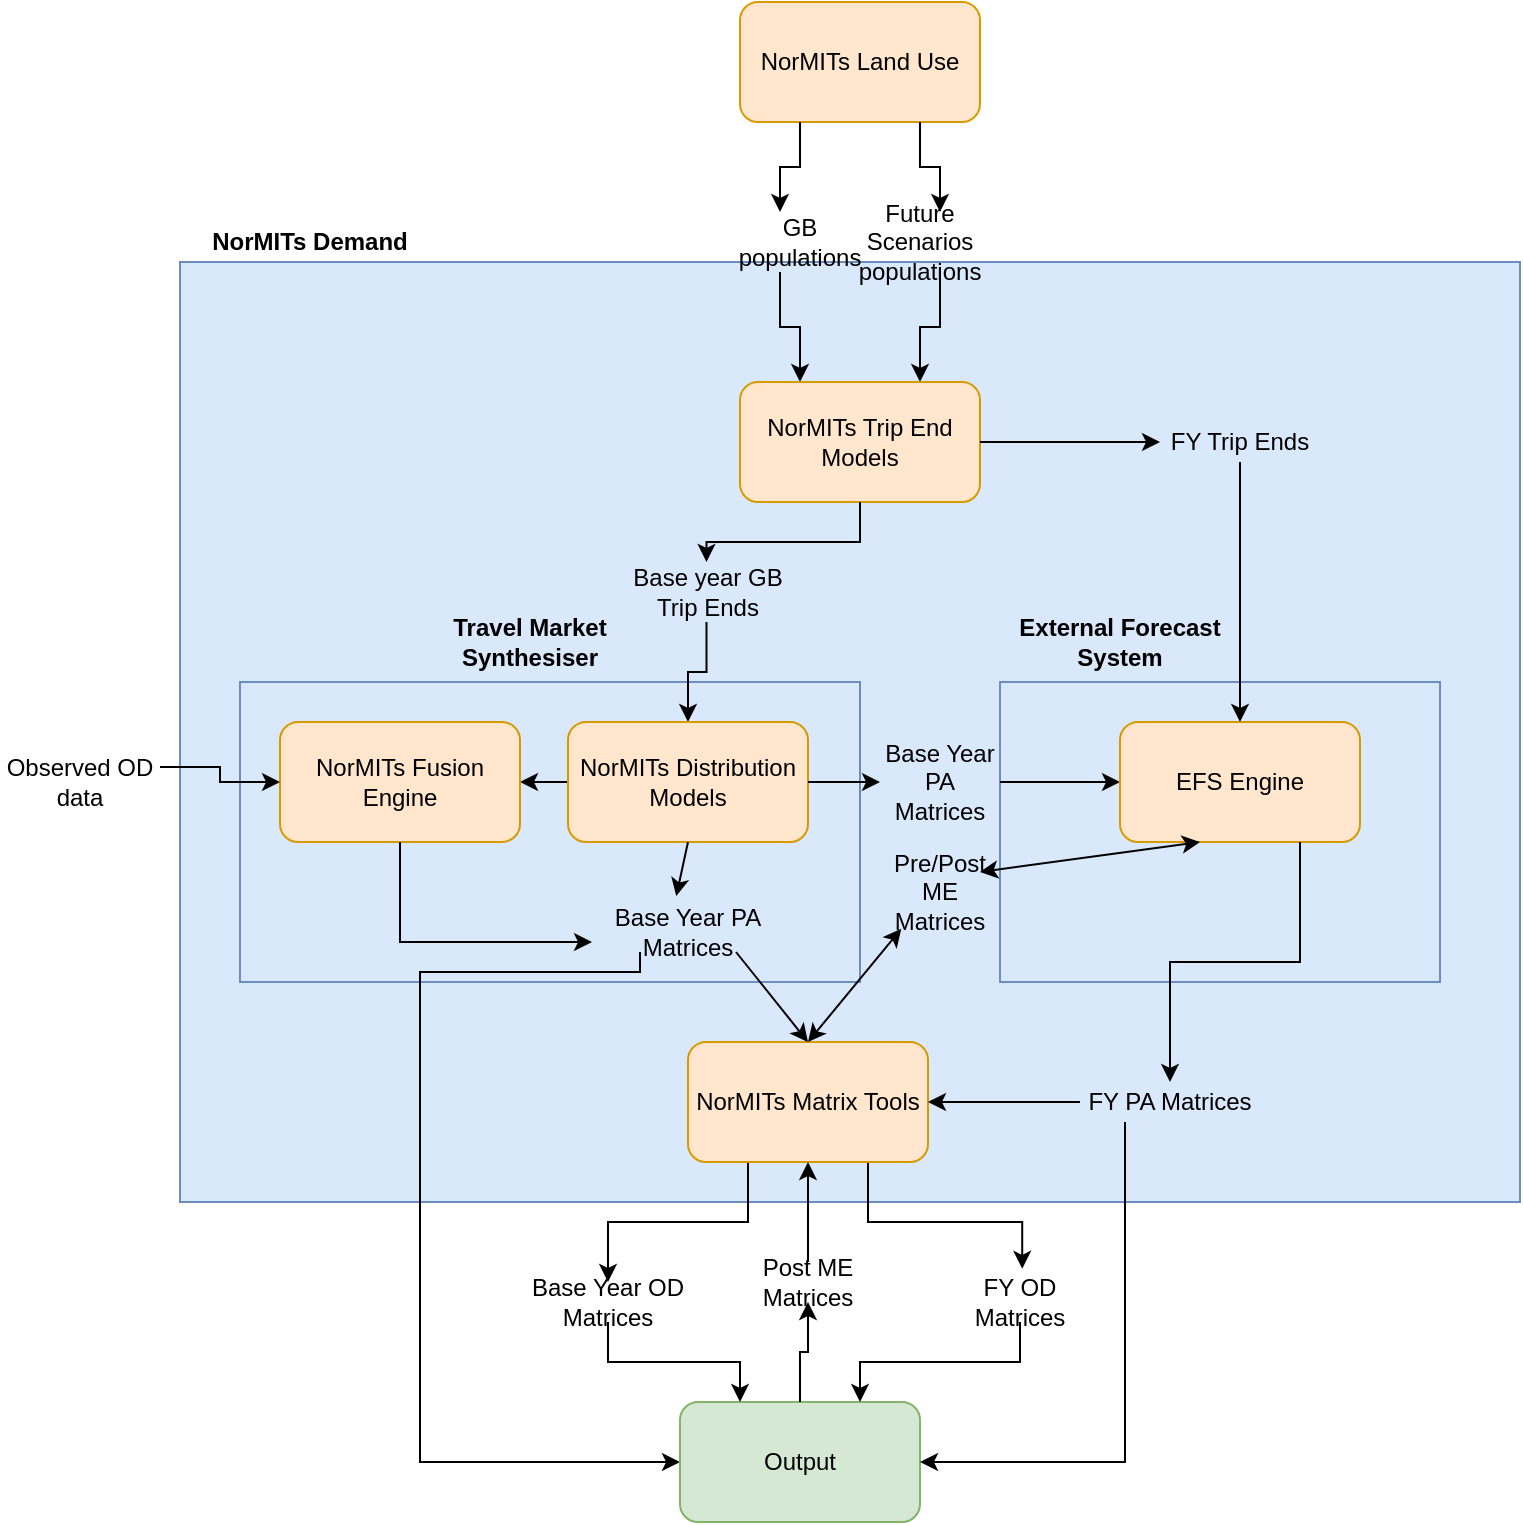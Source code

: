 <mxfile version="14.1.8" type="device" pages="2"><diagram id="C5RBs43oDa-KdzZeNtuy" name="Demand Op Model"><mxGraphModel dx="1684" dy="872" grid="1" gridSize="10" guides="1" tooltips="1" connect="1" arrows="1" fold="1" page="1" pageScale="1" pageWidth="827" pageHeight="1169" math="0" shadow="0"><root><mxCell id="WIyWlLk6GJQsqaUBKTNV-0"/><mxCell id="WIyWlLk6GJQsqaUBKTNV-1" parent="WIyWlLk6GJQsqaUBKTNV-0"/><mxCell id="84nA1yz6snF1AJvq_4vm-4" value="" style="rounded=0;whiteSpace=wrap;html=1;fillColor=#dae8fc;strokeColor=#6c8ebf;" parent="WIyWlLk6GJQsqaUBKTNV-1" vertex="1"><mxGeometry x="120" y="250" width="670" height="470" as="geometry"/></mxCell><mxCell id="84nA1yz6snF1AJvq_4vm-9" value="" style="rounded=0;whiteSpace=wrap;html=1;fillColor=#dae8fc;strokeColor=#6c8ebf;" parent="WIyWlLk6GJQsqaUBKTNV-1" vertex="1"><mxGeometry x="150" y="460" width="310" height="150" as="geometry"/></mxCell><mxCell id="84nA1yz6snF1AJvq_4vm-91" style="edgeStyle=orthogonalEdgeStyle;rounded=0;orthogonalLoop=1;jettySize=auto;html=1;exitX=0.25;exitY=1;exitDx=0;exitDy=0;entryX=0.25;entryY=0;entryDx=0;entryDy=0;" parent="WIyWlLk6GJQsqaUBKTNV-1" source="84nA1yz6snF1AJvq_4vm-3" target="84nA1yz6snF1AJvq_4vm-6" edge="1"><mxGeometry relative="1" as="geometry"/></mxCell><mxCell id="84nA1yz6snF1AJvq_4vm-92" style="edgeStyle=orthogonalEdgeStyle;rounded=0;orthogonalLoop=1;jettySize=auto;html=1;exitX=0.75;exitY=1;exitDx=0;exitDy=0;entryX=0.75;entryY=0;entryDx=0;entryDy=0;" parent="WIyWlLk6GJQsqaUBKTNV-1" source="84nA1yz6snF1AJvq_4vm-36" target="84nA1yz6snF1AJvq_4vm-6" edge="1"><mxGeometry relative="1" as="geometry"/></mxCell><mxCell id="84nA1yz6snF1AJvq_4vm-0" value="NorMITs Land Use" style="rounded=1;whiteSpace=wrap;html=1;fillColor=#ffe6cc;strokeColor=#d79b00;" parent="WIyWlLk6GJQsqaUBKTNV-1" vertex="1"><mxGeometry x="400" y="120" width="120" height="60" as="geometry"/></mxCell><mxCell id="84nA1yz6snF1AJvq_4vm-5" value="NorMITs Demand" style="text;html=1;strokeColor=none;fillColor=none;align=center;verticalAlign=middle;whiteSpace=wrap;rounded=0;fontStyle=1" parent="WIyWlLk6GJQsqaUBKTNV-1" vertex="1"><mxGeometry x="120" y="230" width="130" height="20" as="geometry"/></mxCell><mxCell id="84nA1yz6snF1AJvq_4vm-15" value="" style="edgeStyle=orthogonalEdgeStyle;rounded=0;orthogonalLoop=1;jettySize=auto;html=1;" parent="WIyWlLk6GJQsqaUBKTNV-1" source="84nA1yz6snF1AJvq_4vm-22" target="84nA1yz6snF1AJvq_4vm-13" edge="1"><mxGeometry relative="1" as="geometry"/></mxCell><mxCell id="84nA1yz6snF1AJvq_4vm-6" value="NorMITs Trip End Models" style="rounded=1;whiteSpace=wrap;html=1;fillColor=#ffe6cc;strokeColor=#d79b00;" parent="WIyWlLk6GJQsqaUBKTNV-1" vertex="1"><mxGeometry x="400" y="310" width="120" height="60" as="geometry"/></mxCell><mxCell id="84nA1yz6snF1AJvq_4vm-10" value="External Forecast System" style="text;html=1;strokeColor=none;fillColor=none;align=center;verticalAlign=middle;whiteSpace=wrap;rounded=0;fontStyle=1" parent="WIyWlLk6GJQsqaUBKTNV-1" vertex="1"><mxGeometry x="535" y="430" width="110" height="20" as="geometry"/></mxCell><mxCell id="84nA1yz6snF1AJvq_4vm-11" value="" style="rounded=0;whiteSpace=wrap;html=1;fillColor=#dae8fc;strokeColor=#6c8ebf;" parent="WIyWlLk6GJQsqaUBKTNV-1" vertex="1"><mxGeometry x="530" y="460" width="220" height="150" as="geometry"/></mxCell><mxCell id="84nA1yz6snF1AJvq_4vm-12" value="Travel Market Synthesiser" style="text;html=1;strokeColor=none;fillColor=none;align=center;verticalAlign=middle;whiteSpace=wrap;rounded=0;fontStyle=1" parent="WIyWlLk6GJQsqaUBKTNV-1" vertex="1"><mxGeometry x="220" y="430" width="150" height="20" as="geometry"/></mxCell><mxCell id="84nA1yz6snF1AJvq_4vm-48" style="edgeStyle=orthogonalEdgeStyle;rounded=0;orthogonalLoop=1;jettySize=auto;html=1;exitX=1;exitY=0.5;exitDx=0;exitDy=0;" parent="WIyWlLk6GJQsqaUBKTNV-1" source="84nA1yz6snF1AJvq_4vm-49" target="84nA1yz6snF1AJvq_4vm-38" edge="1"><mxGeometry relative="1" as="geometry"/></mxCell><mxCell id="MoAWkt_CJGht0_YXHGQX-1" style="edgeStyle=orthogonalEdgeStyle;rounded=0;orthogonalLoop=1;jettySize=auto;html=1;exitX=0;exitY=0.5;exitDx=0;exitDy=0;entryX=1;entryY=0.5;entryDx=0;entryDy=0;" parent="WIyWlLk6GJQsqaUBKTNV-1" source="84nA1yz6snF1AJvq_4vm-13" target="84nA1yz6snF1AJvq_4vm-16" edge="1"><mxGeometry relative="1" as="geometry"/></mxCell><mxCell id="84nA1yz6snF1AJvq_4vm-13" value="NorMITs Distribution Models" style="rounded=1;whiteSpace=wrap;html=1;fillColor=#ffe6cc;strokeColor=#d79b00;" parent="WIyWlLk6GJQsqaUBKTNV-1" vertex="1"><mxGeometry x="314" y="480" width="120" height="60" as="geometry"/></mxCell><mxCell id="84nA1yz6snF1AJvq_4vm-87" style="edgeStyle=orthogonalEdgeStyle;rounded=0;orthogonalLoop=1;jettySize=auto;html=1;exitX=0.25;exitY=1;exitDx=0;exitDy=0;entryX=0.5;entryY=0;entryDx=0;entryDy=0;" parent="WIyWlLk6GJQsqaUBKTNV-1" source="84nA1yz6snF1AJvq_4vm-14" target="84nA1yz6snF1AJvq_4vm-86" edge="1"><mxGeometry relative="1" as="geometry"/></mxCell><mxCell id="84nA1yz6snF1AJvq_4vm-89" style="edgeStyle=orthogonalEdgeStyle;rounded=0;orthogonalLoop=1;jettySize=auto;html=1;exitX=0.75;exitY=1;exitDx=0;exitDy=0;entryX=0.514;entryY=-0.329;entryDx=0;entryDy=0;entryPerimeter=0;" parent="WIyWlLk6GJQsqaUBKTNV-1" source="84nA1yz6snF1AJvq_4vm-14" target="84nA1yz6snF1AJvq_4vm-82" edge="1"><mxGeometry relative="1" as="geometry"/></mxCell><mxCell id="84nA1yz6snF1AJvq_4vm-14" value="NorMITs Matrix Tools" style="rounded=1;whiteSpace=wrap;html=1;fillColor=#ffe6cc;strokeColor=#d79b00;" parent="WIyWlLk6GJQsqaUBKTNV-1" vertex="1"><mxGeometry x="374" y="640" width="120" height="60" as="geometry"/></mxCell><mxCell id="84nA1yz6snF1AJvq_4vm-16" value="NorMITs Fusion Engine" style="rounded=1;whiteSpace=wrap;html=1;fillColor=#ffe6cc;strokeColor=#d79b00;" parent="WIyWlLk6GJQsqaUBKTNV-1" vertex="1"><mxGeometry x="170" y="480" width="120" height="60" as="geometry"/></mxCell><mxCell id="84nA1yz6snF1AJvq_4vm-17" value="" style="endArrow=classic;html=1;exitX=0.75;exitY=1;exitDx=0;exitDy=0;entryX=0.5;entryY=0;entryDx=0;entryDy=0;" parent="WIyWlLk6GJQsqaUBKTNV-1" source="84nA1yz6snF1AJvq_4vm-24" target="84nA1yz6snF1AJvq_4vm-14" edge="1"><mxGeometry width="50" height="50" relative="1" as="geometry"><mxPoint x="390" y="620" as="sourcePoint"/><mxPoint x="440" y="570" as="targetPoint"/></mxGeometry></mxCell><mxCell id="84nA1yz6snF1AJvq_4vm-75" style="edgeStyle=orthogonalEdgeStyle;rounded=0;orthogonalLoop=1;jettySize=auto;html=1;exitX=0;exitY=0.5;exitDx=0;exitDy=0;entryX=1;entryY=0.5;entryDx=0;entryDy=0;" parent="WIyWlLk6GJQsqaUBKTNV-1" source="84nA1yz6snF1AJvq_4vm-78" target="84nA1yz6snF1AJvq_4vm-14" edge="1"><mxGeometry relative="1" as="geometry"/></mxCell><mxCell id="84nA1yz6snF1AJvq_4vm-38" value="EFS Engine" style="rounded=1;whiteSpace=wrap;html=1;fillColor=#ffe6cc;strokeColor=#d79b00;" parent="WIyWlLk6GJQsqaUBKTNV-1" vertex="1"><mxGeometry x="590" y="480" width="120" height="60" as="geometry"/></mxCell><mxCell id="84nA1yz6snF1AJvq_4vm-45" style="edgeStyle=orthogonalEdgeStyle;rounded=0;orthogonalLoop=1;jettySize=auto;html=1;entryX=0.5;entryY=0;entryDx=0;entryDy=0;" parent="WIyWlLk6GJQsqaUBKTNV-1" source="84nA1yz6snF1AJvq_4vm-97" target="84nA1yz6snF1AJvq_4vm-38" edge="1"><mxGeometry relative="1" as="geometry"/></mxCell><mxCell id="84nA1yz6snF1AJvq_4vm-55" style="edgeStyle=orthogonalEdgeStyle;rounded=0;orthogonalLoop=1;jettySize=auto;html=1;exitX=0.5;exitY=1;exitDx=0;exitDy=0;" parent="WIyWlLk6GJQsqaUBKTNV-1" edge="1"><mxGeometry relative="1" as="geometry"><mxPoint x="500" y="594.5" as="sourcePoint"/><mxPoint x="500" y="594.5" as="targetPoint"/></mxGeometry></mxCell><mxCell id="84nA1yz6snF1AJvq_4vm-49" value="Base Year PA Matrices" style="text;html=1;strokeColor=none;fillColor=none;align=center;verticalAlign=middle;whiteSpace=wrap;rounded=0;" parent="WIyWlLk6GJQsqaUBKTNV-1" vertex="1"><mxGeometry x="470" y="490" width="60" height="40" as="geometry"/></mxCell><mxCell id="84nA1yz6snF1AJvq_4vm-57" style="edgeStyle=orthogonalEdgeStyle;rounded=0;orthogonalLoop=1;jettySize=auto;html=1;exitX=1;exitY=0.5;exitDx=0;exitDy=0;" parent="WIyWlLk6GJQsqaUBKTNV-1" source="84nA1yz6snF1AJvq_4vm-13" target="84nA1yz6snF1AJvq_4vm-49" edge="1"><mxGeometry relative="1" as="geometry"><mxPoint x="434" y="510" as="sourcePoint"/><mxPoint x="500" y="510" as="targetPoint"/></mxGeometry></mxCell><mxCell id="MoAWkt_CJGht0_YXHGQX-3" style="edgeStyle=orthogonalEdgeStyle;rounded=0;orthogonalLoop=1;jettySize=auto;html=1;exitX=0.25;exitY=1;exitDx=0;exitDy=0;entryX=0;entryY=0.5;entryDx=0;entryDy=0;" parent="WIyWlLk6GJQsqaUBKTNV-1" source="84nA1yz6snF1AJvq_4vm-24" target="84nA1yz6snF1AJvq_4vm-76" edge="1"><mxGeometry relative="1" as="geometry"><Array as="points"><mxPoint x="240" y="605"/><mxPoint x="240" y="850"/></Array></mxGeometry></mxCell><mxCell id="84nA1yz6snF1AJvq_4vm-24" value="Base Year PA Matrices" style="text;html=1;strokeColor=none;fillColor=none;align=center;verticalAlign=middle;whiteSpace=wrap;rounded=0;" parent="WIyWlLk6GJQsqaUBKTNV-1" vertex="1"><mxGeometry x="326" y="575" width="96" height="20" as="geometry"/></mxCell><mxCell id="84nA1yz6snF1AJvq_4vm-58" value="" style="endArrow=classic;html=1;exitX=0.5;exitY=1;exitDx=0;exitDy=0;entryX=0.439;entryY=-0.397;entryDx=0;entryDy=0;entryPerimeter=0;" parent="WIyWlLk6GJQsqaUBKTNV-1" source="84nA1yz6snF1AJvq_4vm-13" target="84nA1yz6snF1AJvq_4vm-24" edge="1"><mxGeometry width="50" height="50" relative="1" as="geometry"><mxPoint x="374" y="540" as="sourcePoint"/><mxPoint x="374" y="640" as="targetPoint"/></mxGeometry></mxCell><mxCell id="84nA1yz6snF1AJvq_4vm-62" style="edgeStyle=orthogonalEdgeStyle;rounded=0;orthogonalLoop=1;jettySize=auto;html=1;exitX=0.5;exitY=1;exitDx=0;exitDy=0;entryX=0;entryY=0.75;entryDx=0;entryDy=0;" parent="WIyWlLk6GJQsqaUBKTNV-1" source="84nA1yz6snF1AJvq_4vm-16" target="84nA1yz6snF1AJvq_4vm-24" edge="1"><mxGeometry relative="1" as="geometry"><mxPoint x="230" y="540" as="sourcePoint"/><mxPoint x="374" y="670" as="targetPoint"/></mxGeometry></mxCell><mxCell id="84nA1yz6snF1AJvq_4vm-68" value="Pre/Post ME Matrices" style="text;html=1;strokeColor=none;fillColor=none;align=center;verticalAlign=middle;whiteSpace=wrap;rounded=0;" parent="WIyWlLk6GJQsqaUBKTNV-1" vertex="1"><mxGeometry x="480" y="555" width="40" height="20" as="geometry"/></mxCell><mxCell id="84nA1yz6snF1AJvq_4vm-69" value="" style="endArrow=classic;startArrow=classic;html=1;exitX=0.5;exitY=0;exitDx=0;exitDy=0;entryX=0.016;entryY=1.421;entryDx=0;entryDy=0;entryPerimeter=0;" parent="WIyWlLk6GJQsqaUBKTNV-1" source="84nA1yz6snF1AJvq_4vm-14" target="84nA1yz6snF1AJvq_4vm-68" edge="1"><mxGeometry width="50" height="50" relative="1" as="geometry"><mxPoint x="535" y="680" as="sourcePoint"/><mxPoint x="585" y="630" as="targetPoint"/></mxGeometry></mxCell><mxCell id="84nA1yz6snF1AJvq_4vm-73" value="" style="endArrow=classic;startArrow=classic;html=1;exitX=1;exitY=0;exitDx=0;exitDy=0;entryX=0.333;entryY=1;entryDx=0;entryDy=0;entryPerimeter=0;" parent="WIyWlLk6GJQsqaUBKTNV-1" source="84nA1yz6snF1AJvq_4vm-68" target="84nA1yz6snF1AJvq_4vm-38" edge="1"><mxGeometry width="50" height="50" relative="1" as="geometry"><mxPoint x="390" y="510" as="sourcePoint"/><mxPoint x="440" y="460" as="targetPoint"/></mxGeometry></mxCell><mxCell id="Iy8C_a_n2SiAuP8EBuxL-0" style="edgeStyle=orthogonalEdgeStyle;rounded=0;orthogonalLoop=1;jettySize=auto;html=1;exitX=0.5;exitY=0;exitDx=0;exitDy=0;entryX=0.5;entryY=1;entryDx=0;entryDy=0;" parent="WIyWlLk6GJQsqaUBKTNV-1" source="Iy8C_a_n2SiAuP8EBuxL-1" target="84nA1yz6snF1AJvq_4vm-14" edge="1"><mxGeometry relative="1" as="geometry"/></mxCell><mxCell id="84nA1yz6snF1AJvq_4vm-76" value="Output" style="rounded=1;whiteSpace=wrap;html=1;fillColor=#d5e8d4;strokeColor=#82b366;" parent="WIyWlLk6GJQsqaUBKTNV-1" vertex="1"><mxGeometry x="370" y="820" width="120" height="60" as="geometry"/></mxCell><mxCell id="84nA1yz6snF1AJvq_4vm-80" style="edgeStyle=orthogonalEdgeStyle;rounded=0;orthogonalLoop=1;jettySize=auto;html=1;exitX=0.25;exitY=1;exitDx=0;exitDy=0;entryX=1;entryY=0.5;entryDx=0;entryDy=0;" parent="WIyWlLk6GJQsqaUBKTNV-1" source="84nA1yz6snF1AJvq_4vm-78" target="84nA1yz6snF1AJvq_4vm-76" edge="1"><mxGeometry relative="1" as="geometry"/></mxCell><mxCell id="84nA1yz6snF1AJvq_4vm-78" value="FY PA Matrices" style="text;html=1;strokeColor=none;fillColor=none;align=center;verticalAlign=middle;whiteSpace=wrap;rounded=0;" parent="WIyWlLk6GJQsqaUBKTNV-1" vertex="1"><mxGeometry x="570" y="660" width="90" height="20" as="geometry"/></mxCell><mxCell id="84nA1yz6snF1AJvq_4vm-79" style="edgeStyle=orthogonalEdgeStyle;rounded=0;orthogonalLoop=1;jettySize=auto;html=1;exitX=0.75;exitY=1;exitDx=0;exitDy=0;entryX=0.5;entryY=0;entryDx=0;entryDy=0;" parent="WIyWlLk6GJQsqaUBKTNV-1" source="84nA1yz6snF1AJvq_4vm-38" target="84nA1yz6snF1AJvq_4vm-78" edge="1"><mxGeometry relative="1" as="geometry"><mxPoint x="590" y="540" as="sourcePoint"/><mxPoint x="494" y="670" as="targetPoint"/></mxGeometry></mxCell><mxCell id="84nA1yz6snF1AJvq_4vm-90" style="edgeStyle=orthogonalEdgeStyle;rounded=0;orthogonalLoop=1;jettySize=auto;html=1;exitX=0.5;exitY=1;exitDx=0;exitDy=0;entryX=0.75;entryY=0;entryDx=0;entryDy=0;" parent="WIyWlLk6GJQsqaUBKTNV-1" source="84nA1yz6snF1AJvq_4vm-82" target="84nA1yz6snF1AJvq_4vm-76" edge="1"><mxGeometry relative="1" as="geometry"/></mxCell><mxCell id="84nA1yz6snF1AJvq_4vm-82" value="FY OD Matrices" style="text;html=1;strokeColor=none;fillColor=none;align=center;verticalAlign=middle;whiteSpace=wrap;rounded=0;" parent="WIyWlLk6GJQsqaUBKTNV-1" vertex="1"><mxGeometry x="500" y="760" width="80" height="20" as="geometry"/></mxCell><mxCell id="84nA1yz6snF1AJvq_4vm-88" style="edgeStyle=orthogonalEdgeStyle;rounded=0;orthogonalLoop=1;jettySize=auto;html=1;exitX=0.5;exitY=1;exitDx=0;exitDy=0;entryX=0.25;entryY=0;entryDx=0;entryDy=0;" parent="WIyWlLk6GJQsqaUBKTNV-1" source="84nA1yz6snF1AJvq_4vm-86" target="84nA1yz6snF1AJvq_4vm-76" edge="1"><mxGeometry relative="1" as="geometry"/></mxCell><mxCell id="84nA1yz6snF1AJvq_4vm-86" value="Base Year OD Matrices" style="text;html=1;strokeColor=none;fillColor=none;align=center;verticalAlign=middle;whiteSpace=wrap;rounded=0;" parent="WIyWlLk6GJQsqaUBKTNV-1" vertex="1"><mxGeometry x="294" y="760" width="80" height="20" as="geometry"/></mxCell><mxCell id="84nA1yz6snF1AJvq_4vm-36" value="Future Scenarios populations" style="text;html=1;strokeColor=none;fillColor=none;align=center;verticalAlign=middle;whiteSpace=wrap;rounded=0;" parent="WIyWlLk6GJQsqaUBKTNV-1" vertex="1"><mxGeometry x="470" y="225" width="40" height="30" as="geometry"/></mxCell><mxCell id="84nA1yz6snF1AJvq_4vm-93" style="edgeStyle=orthogonalEdgeStyle;rounded=0;orthogonalLoop=1;jettySize=auto;html=1;exitX=0.75;exitY=1;exitDx=0;exitDy=0;entryX=0.75;entryY=0;entryDx=0;entryDy=0;" parent="WIyWlLk6GJQsqaUBKTNV-1" source="84nA1yz6snF1AJvq_4vm-0" target="84nA1yz6snF1AJvq_4vm-36" edge="1"><mxGeometry relative="1" as="geometry"><mxPoint x="490" y="180" as="sourcePoint"/><mxPoint x="490" y="310" as="targetPoint"/></mxGeometry></mxCell><mxCell id="84nA1yz6snF1AJvq_4vm-3" value="GB populations" style="text;html=1;strokeColor=none;fillColor=none;align=center;verticalAlign=middle;whiteSpace=wrap;rounded=0;" parent="WIyWlLk6GJQsqaUBKTNV-1" vertex="1"><mxGeometry x="410" y="225" width="40" height="30" as="geometry"/></mxCell><mxCell id="84nA1yz6snF1AJvq_4vm-95" style="edgeStyle=orthogonalEdgeStyle;rounded=0;orthogonalLoop=1;jettySize=auto;html=1;exitX=0.25;exitY=1;exitDx=0;exitDy=0;entryX=0.25;entryY=0;entryDx=0;entryDy=0;" parent="WIyWlLk6GJQsqaUBKTNV-1" source="84nA1yz6snF1AJvq_4vm-0" target="84nA1yz6snF1AJvq_4vm-3" edge="1"><mxGeometry relative="1" as="geometry"><mxPoint x="430" y="180" as="sourcePoint"/><mxPoint x="430" y="310" as="targetPoint"/></mxGeometry></mxCell><mxCell id="84nA1yz6snF1AJvq_4vm-22" value="Base year GB Trip Ends" style="text;html=1;strokeColor=none;fillColor=none;align=center;verticalAlign=middle;whiteSpace=wrap;rounded=0;" parent="WIyWlLk6GJQsqaUBKTNV-1" vertex="1"><mxGeometry x="344.5" y="400" width="77.5" height="30" as="geometry"/></mxCell><mxCell id="84nA1yz6snF1AJvq_4vm-96" value="" style="edgeStyle=orthogonalEdgeStyle;rounded=0;orthogonalLoop=1;jettySize=auto;html=1;" parent="WIyWlLk6GJQsqaUBKTNV-1" source="84nA1yz6snF1AJvq_4vm-6" target="84nA1yz6snF1AJvq_4vm-22" edge="1"><mxGeometry relative="1" as="geometry"><mxPoint x="460" y="370" as="sourcePoint"/><mxPoint x="374" y="480" as="targetPoint"/></mxGeometry></mxCell><mxCell id="84nA1yz6snF1AJvq_4vm-97" value="FY Trip Ends" style="text;html=1;strokeColor=none;fillColor=none;align=center;verticalAlign=middle;whiteSpace=wrap;rounded=0;" parent="WIyWlLk6GJQsqaUBKTNV-1" vertex="1"><mxGeometry x="610" y="330" width="80" height="20" as="geometry"/></mxCell><mxCell id="84nA1yz6snF1AJvq_4vm-99" style="edgeStyle=orthogonalEdgeStyle;rounded=0;orthogonalLoop=1;jettySize=auto;html=1;exitX=1;exitY=0.5;exitDx=0;exitDy=0;entryX=0;entryY=0.5;entryDx=0;entryDy=0;" parent="WIyWlLk6GJQsqaUBKTNV-1" source="84nA1yz6snF1AJvq_4vm-6" target="84nA1yz6snF1AJvq_4vm-97" edge="1"><mxGeometry relative="1" as="geometry"><mxPoint x="520" y="340" as="sourcePoint"/><mxPoint x="650" y="480" as="targetPoint"/></mxGeometry></mxCell><mxCell id="Iy8C_a_n2SiAuP8EBuxL-1" value="Post ME Matrices" style="text;html=1;strokeColor=none;fillColor=none;align=center;verticalAlign=middle;whiteSpace=wrap;rounded=0;" parent="WIyWlLk6GJQsqaUBKTNV-1" vertex="1"><mxGeometry x="414" y="750" width="40" height="20" as="geometry"/></mxCell><mxCell id="Iy8C_a_n2SiAuP8EBuxL-2" style="edgeStyle=orthogonalEdgeStyle;rounded=0;orthogonalLoop=1;jettySize=auto;html=1;exitX=0.5;exitY=0;exitDx=0;exitDy=0;entryX=0.5;entryY=1;entryDx=0;entryDy=0;" parent="WIyWlLk6GJQsqaUBKTNV-1" source="84nA1yz6snF1AJvq_4vm-76" target="Iy8C_a_n2SiAuP8EBuxL-1" edge="1"><mxGeometry relative="1" as="geometry"><mxPoint x="430" y="820" as="sourcePoint"/><mxPoint x="434" y="700" as="targetPoint"/></mxGeometry></mxCell><mxCell id="MoAWkt_CJGht0_YXHGQX-6" style="edgeStyle=orthogonalEdgeStyle;rounded=0;orthogonalLoop=1;jettySize=auto;html=1;exitX=1;exitY=0.25;exitDx=0;exitDy=0;" parent="WIyWlLk6GJQsqaUBKTNV-1" source="MoAWkt_CJGht0_YXHGQX-4" target="84nA1yz6snF1AJvq_4vm-16" edge="1"><mxGeometry relative="1" as="geometry"/></mxCell><mxCell id="MoAWkt_CJGht0_YXHGQX-4" value="Observed OD data" style="text;html=1;strokeColor=none;fillColor=none;align=center;verticalAlign=middle;whiteSpace=wrap;rounded=0;" parent="WIyWlLk6GJQsqaUBKTNV-1" vertex="1"><mxGeometry x="30" y="495" width="80" height="30" as="geometry"/></mxCell></root></mxGraphModel></diagram><diagram id="qNR3luJetQ605BBUCs6L" name="Trip End Op Model"><mxGraphModel dx="1684" dy="872" grid="1" gridSize="10" guides="1" tooltips="1" connect="1" arrows="1" fold="1" page="1" pageScale="1" pageWidth="827" pageHeight="1169" math="0" shadow="0"><root><mxCell id="qk_TOl5vr-WH5JWiHwTh-0"/><mxCell id="qk_TOl5vr-WH5JWiHwTh-1" parent="qk_TOl5vr-WH5JWiHwTh-0"/><mxCell id="D4MgIpYX1PNLTh6NL_FA-0" value="NorMITs Trip End Model" style="text;html=1;strokeColor=none;fillColor=none;align=center;verticalAlign=middle;whiteSpace=wrap;rounded=0;fontStyle=1" parent="qk_TOl5vr-WH5JWiHwTh-1" vertex="1"><mxGeometry x="130" y="170" width="170" height="20" as="geometry"/></mxCell><mxCell id="Vx1ih-9w73qdpXAcm3U5-0" value="" style="rounded=0;whiteSpace=wrap;html=1;fillColor=#dae8fc;strokeColor=#6c8ebf;" parent="qk_TOl5vr-WH5JWiHwTh-1" vertex="1"><mxGeometry x="130" y="190" width="700" height="760" as="geometry"/></mxCell><mxCell id="U_UaK9lnyz_nsPR1sB8B-54" value="" style="edgeStyle=orthogonalEdgeStyle;rounded=0;jumpStyle=arc;orthogonalLoop=1;jettySize=auto;html=1;" edge="1" parent="qk_TOl5vr-WH5JWiHwTh-1" source="u11s--xx9vcb49b_IfS9-0" target="e_3ST5zhgSnFSag0NRsb-10"><mxGeometry relative="1" as="geometry"/></mxCell><mxCell id="u11s--xx9vcb49b_IfS9-0" value="NorMITs Land Use" style="rounded=1;whiteSpace=wrap;html=1;fillColor=#ffe6cc;strokeColor=#d79b00;" parent="qk_TOl5vr-WH5JWiHwTh-1" vertex="1"><mxGeometry y="70" width="120" height="60" as="geometry"/></mxCell><mxCell id="e_3ST5zhgSnFSag0NRsb-4" value="NorMITs Production Model" style="text;html=1;strokeColor=none;fillColor=none;align=center;verticalAlign=middle;whiteSpace=wrap;rounded=0;fontStyle=1" parent="qk_TOl5vr-WH5JWiHwTh-1" vertex="1"><mxGeometry x="181.5" y="220" width="170" height="20" as="geometry"/></mxCell><mxCell id="e_3ST5zhgSnFSag0NRsb-6" value="NorMITs Attraction Model" style="text;html=1;strokeColor=none;fillColor=none;align=center;verticalAlign=middle;whiteSpace=wrap;rounded=0;fontStyle=1" parent="qk_TOl5vr-WH5JWiHwTh-1" vertex="1"><mxGeometry x="607.5" y="220" width="170" height="20" as="geometry"/></mxCell><mxCell id="e_3ST5zhgSnFSag0NRsb-8" value="" style="rounded=1;whiteSpace=wrap;html=1;fillColor=#ffe6cc;strokeColor=#d79b00;" parent="qk_TOl5vr-WH5JWiHwTh-1" vertex="1"><mxGeometry x="592.5" y="250" width="197.5" height="510" as="geometry"/></mxCell><mxCell id="U_UaK9lnyz_nsPR1sB8B-45" style="edgeStyle=orthogonalEdgeStyle;rounded=0;jumpStyle=arc;orthogonalLoop=1;jettySize=auto;html=1;exitX=0.5;exitY=1;exitDx=0;exitDy=0;entryX=0.5;entryY=0;entryDx=0;entryDy=0;" edge="1" parent="qk_TOl5vr-WH5JWiHwTh-1" source="e_3ST5zhgSnFSag0NRsb-9" target="U_UaK9lnyz_nsPR1sB8B-40"><mxGeometry relative="1" as="geometry"/></mxCell><mxCell id="e_3ST5zhgSnFSag0NRsb-9" value="Jobs by zone" style="text;html=1;strokeColor=none;fillColor=none;align=center;verticalAlign=middle;whiteSpace=wrap;rounded=0;" parent="qk_TOl5vr-WH5JWiHwTh-1" vertex="1"><mxGeometry x="472" y="150" width="86" height="20" as="geometry"/></mxCell><mxCell id="U_UaK9lnyz_nsPR1sB8B-22" style="edgeStyle=orthogonalEdgeStyle;rounded=0;jumpStyle=arc;orthogonalLoop=1;jettySize=auto;html=1;exitX=0.25;exitY=1;exitDx=0;exitDy=0;entryX=0.5;entryY=0;entryDx=0;entryDy=0;" edge="1" parent="qk_TOl5vr-WH5JWiHwTh-1" source="e_3ST5zhgSnFSag0NRsb-14" target="U_UaK9lnyz_nsPR1sB8B-0"><mxGeometry relative="1" as="geometry"/></mxCell><mxCell id="U_UaK9lnyz_nsPR1sB8B-87" style="edgeStyle=orthogonalEdgeStyle;rounded=0;jumpStyle=arc;orthogonalLoop=1;jettySize=auto;html=1;exitX=1;exitY=0.5;exitDx=0;exitDy=0;entryX=0.25;entryY=0;entryDx=0;entryDy=0;" edge="1" parent="qk_TOl5vr-WH5JWiHwTh-1" source="e_3ST5zhgSnFSag0NRsb-14" target="U_UaK9lnyz_nsPR1sB8B-83"><mxGeometry relative="1" as="geometry"/></mxCell><mxCell id="e_3ST5zhgSnFSag0NRsb-14" value="NTS Analysis" style="rounded=1;whiteSpace=wrap;html=1;fillColor=#ffe6cc;strokeColor=#d79b00;" parent="qk_TOl5vr-WH5JWiHwTh-1" vertex="1"><mxGeometry x="414" y="70" width="120" height="60" as="geometry"/></mxCell><mxCell id="e_3ST5zhgSnFSag0NRsb-10" value="&lt;span style=&quot;font-weight: normal&quot;&gt;People by:&lt;br&gt;TfN Area type&lt;br&gt;Property type&lt;br&gt;Household attributes&lt;br&gt;Gender&lt;br&gt;Age&lt;br&gt;Car Ownership&lt;br&gt;Skill level&lt;br&gt;&lt;/span&gt;" style="text;html=1;strokeColor=none;fillColor=none;align=center;verticalAlign=middle;whiteSpace=wrap;rounded=0;fontStyle=1" parent="qk_TOl5vr-WH5JWiHwTh-1" vertex="1"><mxGeometry x="-1.776e-15" y="250" width="118.75" height="100" as="geometry"/></mxCell><mxCell id="U_UaK9lnyz_nsPR1sB8B-0" value="&lt;span style=&quot;font-weight: normal&quot;&gt;Trip Rates&lt;/span&gt;" style="text;html=1;strokeColor=none;fillColor=none;align=center;verticalAlign=middle;whiteSpace=wrap;rounded=0;fontStyle=1" vertex="1" parent="qk_TOl5vr-WH5JWiHwTh-1"><mxGeometry x="390" y="290" width="70" height="20" as="geometry"/></mxCell><mxCell id="U_UaK9lnyz_nsPR1sB8B-98" style="edgeStyle=orthogonalEdgeStyle;rounded=0;jumpStyle=arc;orthogonalLoop=1;jettySize=auto;html=1;exitX=0.5;exitY=1;exitDx=0;exitDy=0;entryX=0.5;entryY=0;entryDx=0;entryDy=0;" edge="1" parent="qk_TOl5vr-WH5JWiHwTh-1" source="Tph_gJqWwick8H7wGG4q-9" target="U_UaK9lnyz_nsPR1sB8B-81"><mxGeometry relative="1" as="geometry"/></mxCell><mxCell id="U_UaK9lnyz_nsPR1sB8B-27" value="Attraction Weighting" style="rounded=1;whiteSpace=wrap;html=1;fillColor=#dae8fc;strokeColor=#6c8ebf;" vertex="1" parent="qk_TOl5vr-WH5JWiHwTh-1"><mxGeometry x="632.5" y="270" width="120" height="60" as="geometry"/></mxCell><mxCell id="Tph_gJqWwick8H7wGG4q-6" style="edgeStyle=orthogonalEdgeStyle;rounded=0;jumpStyle=arc;orthogonalLoop=1;jettySize=auto;html=1;exitX=0.5;exitY=1;exitDx=0;exitDy=0;" edge="1" parent="qk_TOl5vr-WH5JWiHwTh-1" source="U_UaK9lnyz_nsPR1sB8B-28" target="U_UaK9lnyz_nsPR1sB8B-55"><mxGeometry relative="1" as="geometry"/></mxCell><mxCell id="U_UaK9lnyz_nsPR1sB8B-28" value="Aggregation to Zones" style="rounded=1;whiteSpace=wrap;html=1;fillColor=#ffe6cc;strokeColor=#d79b00;" vertex="1" parent="qk_TOl5vr-WH5JWiHwTh-1"><mxGeometry x="424" y="725" width="100" height="50" as="geometry"/></mxCell><mxCell id="Tph_gJqWwick8H7wGG4q-15" style="edgeStyle=orthogonalEdgeStyle;rounded=0;jumpStyle=arc;orthogonalLoop=1;jettySize=auto;html=1;exitX=0.5;exitY=1;exitDx=0;exitDy=0;entryX=0.528;entryY=-0.306;entryDx=0;entryDy=0;entryPerimeter=0;" edge="1" parent="qk_TOl5vr-WH5JWiHwTh-1" source="U_UaK9lnyz_nsPR1sB8B-29" target="Tph_gJqWwick8H7wGG4q-13"><mxGeometry relative="1" as="geometry"/></mxCell><mxCell id="U_UaK9lnyz_nsPR1sB8B-29" value="Skill level weighting" style="rounded=1;whiteSpace=wrap;html=1;fillColor=#dae8fc;strokeColor=#6c8ebf;" vertex="1" parent="qk_TOl5vr-WH5JWiHwTh-1"><mxGeometry x="632.5" y="640" width="120" height="60" as="geometry"/></mxCell><mxCell id="U_UaK9lnyz_nsPR1sB8B-38" value="Output" style="rounded=1;whiteSpace=wrap;html=1;fillColor=#d5e8d4;strokeColor=#82b366;" vertex="1" parent="qk_TOl5vr-WH5JWiHwTh-1"><mxGeometry x="424" y="970" width="100" height="50" as="geometry"/></mxCell><mxCell id="U_UaK9lnyz_nsPR1sB8B-46" style="edgeStyle=orthogonalEdgeStyle;rounded=0;jumpStyle=arc;orthogonalLoop=1;jettySize=auto;html=1;exitX=1;exitY=0.5;exitDx=0;exitDy=0;" edge="1" parent="qk_TOl5vr-WH5JWiHwTh-1" source="U_UaK9lnyz_nsPR1sB8B-40" target="U_UaK9lnyz_nsPR1sB8B-27"><mxGeometry relative="1" as="geometry"/></mxCell><mxCell id="U_UaK9lnyz_nsPR1sB8B-47" style="edgeStyle=orthogonalEdgeStyle;rounded=0;jumpStyle=arc;orthogonalLoop=1;jettySize=auto;html=1;exitX=0.5;exitY=1;exitDx=0;exitDy=0;entryX=0.5;entryY=0;entryDx=0;entryDy=0;" edge="1" parent="qk_TOl5vr-WH5JWiHwTh-1" source="U_UaK9lnyz_nsPR1sB8B-40" target="U_UaK9lnyz_nsPR1sB8B-43"><mxGeometry relative="1" as="geometry"/></mxCell><mxCell id="U_UaK9lnyz_nsPR1sB8B-40" value="Jobs by purpose group" style="text;html=1;strokeColor=none;fillColor=none;align=center;verticalAlign=middle;whiteSpace=wrap;rounded=0;" vertex="1" parent="qk_TOl5vr-WH5JWiHwTh-1"><mxGeometry x="480" y="290" width="90" height="20" as="geometry"/></mxCell><mxCell id="Tph_gJqWwick8H7wGG4q-5" style="edgeStyle=orthogonalEdgeStyle;rounded=0;jumpStyle=arc;orthogonalLoop=1;jettySize=auto;html=1;exitX=0.5;exitY=1;exitDx=0;exitDy=0;entryX=0;entryY=0.5;entryDx=0;entryDy=0;" edge="1" parent="qk_TOl5vr-WH5JWiHwTh-1" source="U_UaK9lnyz_nsPR1sB8B-43" target="U_UaK9lnyz_nsPR1sB8B-29"><mxGeometry relative="1" as="geometry"/></mxCell><mxCell id="U_UaK9lnyz_nsPR1sB8B-43" value="Jobs by SOC group" style="text;html=1;strokeColor=none;fillColor=none;align=center;verticalAlign=middle;whiteSpace=wrap;rounded=0;" vertex="1" parent="qk_TOl5vr-WH5JWiHwTh-1"><mxGeometry x="490" y="535" width="70" height="20" as="geometry"/></mxCell><mxCell id="U_UaK9lnyz_nsPR1sB8B-49" value="" style="rounded=1;whiteSpace=wrap;html=1;fillColor=#ffe6cc;strokeColor=#d79b00;" vertex="1" parent="qk_TOl5vr-WH5JWiHwTh-1"><mxGeometry x="166.5" y="250" width="193.5" height="510" as="geometry"/></mxCell><mxCell id="U_UaK9lnyz_nsPR1sB8B-2" value="Trip Production" style="rounded=1;whiteSpace=wrap;html=1;fillColor=#dae8fc;strokeColor=#6c8ebf;" vertex="1" parent="qk_TOl5vr-WH5JWiHwTh-1"><mxGeometry x="206.5" y="270" width="120" height="60" as="geometry"/></mxCell><mxCell id="U_UaK9lnyz_nsPR1sB8B-3" value="Time Period Allocation" style="rounded=1;whiteSpace=wrap;html=1;fillColor=#dae8fc;strokeColor=#6c8ebf;" vertex="1" parent="qk_TOl5vr-WH5JWiHwTh-1"><mxGeometry x="206.5" y="460" width="120" height="60" as="geometry"/></mxCell><mxCell id="Tph_gJqWwick8H7wGG4q-3" style="edgeStyle=orthogonalEdgeStyle;rounded=0;jumpStyle=arc;orthogonalLoop=1;jettySize=auto;html=1;exitX=0.5;exitY=1;exitDx=0;exitDy=0;entryX=0.5;entryY=0;entryDx=0;entryDy=0;" edge="1" parent="qk_TOl5vr-WH5JWiHwTh-1" source="U_UaK9lnyz_nsPR1sB8B-12" target="Tph_gJqWwick8H7wGG4q-0"><mxGeometry relative="1" as="geometry"/></mxCell><mxCell id="U_UaK9lnyz_nsPR1sB8B-12" value="Mode Allocation" style="rounded=1;whiteSpace=wrap;html=1;fillColor=#dae8fc;strokeColor=#6c8ebf;" vertex="1" parent="qk_TOl5vr-WH5JWiHwTh-1"><mxGeometry x="206.5" y="640" width="120" height="60" as="geometry"/></mxCell><mxCell id="U_UaK9lnyz_nsPR1sB8B-26" value="" style="edgeStyle=orthogonalEdgeStyle;rounded=0;jumpStyle=arc;orthogonalLoop=1;jettySize=auto;html=1;" edge="1" parent="qk_TOl5vr-WH5JWiHwTh-1" source="U_UaK9lnyz_nsPR1sB8B-66" target="U_UaK9lnyz_nsPR1sB8B-12"><mxGeometry relative="1" as="geometry"/></mxCell><mxCell id="U_UaK9lnyz_nsPR1sB8B-24" value="" style="edgeStyle=orthogonalEdgeStyle;rounded=0;jumpStyle=arc;orthogonalLoop=1;jettySize=auto;html=1;" edge="1" parent="qk_TOl5vr-WH5JWiHwTh-1" source="U_UaK9lnyz_nsPR1sB8B-63" target="U_UaK9lnyz_nsPR1sB8B-3"><mxGeometry relative="1" as="geometry"/></mxCell><mxCell id="U_UaK9lnyz_nsPR1sB8B-11" style="edgeStyle=orthogonalEdgeStyle;rounded=0;orthogonalLoop=1;jettySize=auto;html=1;exitX=0.5;exitY=1;exitDx=0;exitDy=0;entryX=1;entryY=0.5;entryDx=0;entryDy=0;" edge="1" parent="qk_TOl5vr-WH5JWiHwTh-1" source="e_3ST5zhgSnFSag0NRsb-14" target="U_UaK9lnyz_nsPR1sB8B-3"><mxGeometry relative="1" as="geometry"/></mxCell><mxCell id="U_UaK9lnyz_nsPR1sB8B-23" style="edgeStyle=orthogonalEdgeStyle;rounded=0;jumpStyle=arc;orthogonalLoop=1;jettySize=auto;html=1;exitX=0;exitY=0.5;exitDx=0;exitDy=0;entryX=1;entryY=0.5;entryDx=0;entryDy=0;" edge="1" parent="qk_TOl5vr-WH5JWiHwTh-1" source="U_UaK9lnyz_nsPR1sB8B-0" target="U_UaK9lnyz_nsPR1sB8B-2"><mxGeometry relative="1" as="geometry"/></mxCell><mxCell id="U_UaK9lnyz_nsPR1sB8B-53" value="" style="edgeStyle=orthogonalEdgeStyle;rounded=0;jumpStyle=arc;orthogonalLoop=1;jettySize=auto;html=1;" edge="1" parent="qk_TOl5vr-WH5JWiHwTh-1" source="e_3ST5zhgSnFSag0NRsb-10" target="U_UaK9lnyz_nsPR1sB8B-2"><mxGeometry relative="1" as="geometry"/></mxCell><mxCell id="U_UaK9lnyz_nsPR1sB8B-35" style="edgeStyle=orthogonalEdgeStyle;rounded=0;jumpStyle=arc;orthogonalLoop=1;jettySize=auto;html=1;exitX=1;exitY=0.5;exitDx=0;exitDy=0;entryX=0;entryY=0.5;entryDx=0;entryDy=0;" edge="1" parent="qk_TOl5vr-WH5JWiHwTh-1" source="u11s--xx9vcb49b_IfS9-0" target="e_3ST5zhgSnFSag0NRsb-9"><mxGeometry relative="1" as="geometry"/></mxCell><mxCell id="Tph_gJqWwick8H7wGG4q-7" style="edgeStyle=orthogonalEdgeStyle;rounded=0;jumpStyle=arc;orthogonalLoop=1;jettySize=auto;html=1;exitX=0.5;exitY=1;exitDx=0;exitDy=0;entryX=0.5;entryY=0;entryDx=0;entryDy=0;" edge="1" parent="qk_TOl5vr-WH5JWiHwTh-1" source="U_UaK9lnyz_nsPR1sB8B-55" target="U_UaK9lnyz_nsPR1sB8B-59"><mxGeometry relative="1" as="geometry"/></mxCell><mxCell id="U_UaK9lnyz_nsPR1sB8B-55" value="P/A control" style="rounded=1;whiteSpace=wrap;html=1;fillColor=#ffe6cc;strokeColor=#d79b00;" vertex="1" parent="qk_TOl5vr-WH5JWiHwTh-1"><mxGeometry x="424" y="810" width="100" height="50" as="geometry"/></mxCell><mxCell id="U_UaK9lnyz_nsPR1sB8B-60" style="edgeStyle=orthogonalEdgeStyle;rounded=0;jumpStyle=arc;orthogonalLoop=1;jettySize=auto;html=1;exitX=0.5;exitY=1;exitDx=0;exitDy=0;entryX=0.5;entryY=0;entryDx=0;entryDy=0;" edge="1" parent="qk_TOl5vr-WH5JWiHwTh-1" source="U_UaK9lnyz_nsPR1sB8B-59" target="U_UaK9lnyz_nsPR1sB8B-38"><mxGeometry relative="1" as="geometry"/></mxCell><mxCell id="U_UaK9lnyz_nsPR1sB8B-59" value="NTEM control" style="rounded=1;whiteSpace=wrap;html=1;fillColor=#ffe6cc;strokeColor=#d79b00;" vertex="1" parent="qk_TOl5vr-WH5JWiHwTh-1"><mxGeometry x="424" y="890" width="100" height="50" as="geometry"/></mxCell><mxCell id="U_UaK9lnyz_nsPR1sB8B-65" style="edgeStyle=orthogonalEdgeStyle;rounded=0;jumpStyle=arc;orthogonalLoop=1;jettySize=auto;html=1;exitX=1;exitY=0.5;exitDx=0;exitDy=0;entryX=0;entryY=0.5;entryDx=0;entryDy=0;" edge="1" parent="qk_TOl5vr-WH5JWiHwTh-1" source="U_UaK9lnyz_nsPR1sB8B-61" target="U_UaK9lnyz_nsPR1sB8B-59"><mxGeometry relative="1" as="geometry"><Array as="points"><mxPoint x="150" y="390"/><mxPoint x="150" y="915"/></Array></mxGeometry></mxCell><mxCell id="U_UaK9lnyz_nsPR1sB8B-61" value="NTEM Local Authority Trip Ends" style="rounded=1;whiteSpace=wrap;html=1;fillColor=#ffe6cc;strokeColor=#d79b00;" vertex="1" parent="qk_TOl5vr-WH5JWiHwTh-1"><mxGeometry x="-1.776e-15" y="360" width="120" height="60" as="geometry"/></mxCell><mxCell id="U_UaK9lnyz_nsPR1sB8B-63" value="&lt;span style=&quot;font-weight: normal&quot;&gt;Weekly productions&lt;br&gt;w/ person segmentation&lt;br&gt;&lt;/span&gt;" style="text;html=1;strokeColor=none;fillColor=none;align=center;verticalAlign=middle;whiteSpace=wrap;rounded=0;fontStyle=1" vertex="1" parent="qk_TOl5vr-WH5JWiHwTh-1"><mxGeometry x="195.75" y="380" width="141.5" height="30" as="geometry"/></mxCell><mxCell id="U_UaK9lnyz_nsPR1sB8B-64" value="" style="edgeStyle=orthogonalEdgeStyle;rounded=0;jumpStyle=arc;orthogonalLoop=1;jettySize=auto;html=1;" edge="1" parent="qk_TOl5vr-WH5JWiHwTh-1" source="U_UaK9lnyz_nsPR1sB8B-2" target="U_UaK9lnyz_nsPR1sB8B-63"><mxGeometry relative="1" as="geometry"><mxPoint x="266.5" y="330" as="sourcePoint"/><mxPoint x="266.5" y="460" as="targetPoint"/></mxGeometry></mxCell><mxCell id="U_UaK9lnyz_nsPR1sB8B-66" value="&lt;span style=&quot;font-weight: normal&quot;&gt;Time period productions&lt;br&gt;w/ person segmentation&lt;br&gt;&lt;/span&gt;" style="text;html=1;strokeColor=none;fillColor=none;align=center;verticalAlign=middle;whiteSpace=wrap;rounded=0;fontStyle=1" vertex="1" parent="qk_TOl5vr-WH5JWiHwTh-1"><mxGeometry x="195.75" y="555" width="141.5" height="30" as="geometry"/></mxCell><mxCell id="U_UaK9lnyz_nsPR1sB8B-67" value="" style="edgeStyle=orthogonalEdgeStyle;rounded=0;jumpStyle=arc;orthogonalLoop=1;jettySize=auto;html=1;" edge="1" parent="qk_TOl5vr-WH5JWiHwTh-1" source="U_UaK9lnyz_nsPR1sB8B-3" target="U_UaK9lnyz_nsPR1sB8B-66"><mxGeometry relative="1" as="geometry"><mxPoint x="266.5" y="520" as="sourcePoint"/><mxPoint x="266.5" y="640" as="targetPoint"/></mxGeometry></mxCell><mxCell id="U_UaK9lnyz_nsPR1sB8B-99" style="edgeStyle=orthogonalEdgeStyle;rounded=0;jumpStyle=arc;orthogonalLoop=1;jettySize=auto;html=1;exitX=0.5;exitY=1;exitDx=0;exitDy=0;" edge="1" parent="qk_TOl5vr-WH5JWiHwTh-1" source="Tph_gJqWwick8H7wGG4q-11" target="U_UaK9lnyz_nsPR1sB8B-29"><mxGeometry relative="1" as="geometry"/></mxCell><mxCell id="U_UaK9lnyz_nsPR1sB8B-81" value="Modal weighting" style="rounded=1;whiteSpace=wrap;html=1;fillColor=#dae8fc;strokeColor=#6c8ebf;" vertex="1" parent="qk_TOl5vr-WH5JWiHwTh-1"><mxGeometry x="632.5" y="455" width="120" height="60" as="geometry"/></mxCell><mxCell id="U_UaK9lnyz_nsPR1sB8B-95" style="edgeStyle=orthogonalEdgeStyle;rounded=0;jumpStyle=arc;orthogonalLoop=1;jettySize=auto;html=1;exitX=1;exitY=0.25;exitDx=0;exitDy=0;entryX=0;entryY=0.25;entryDx=0;entryDy=0;" edge="1" parent="qk_TOl5vr-WH5JWiHwTh-1" source="U_UaK9lnyz_nsPR1sB8B-83" target="U_UaK9lnyz_nsPR1sB8B-27"><mxGeometry relative="1" as="geometry"/></mxCell><mxCell id="U_UaK9lnyz_nsPR1sB8B-97" style="edgeStyle=orthogonalEdgeStyle;rounded=0;jumpStyle=arc;orthogonalLoop=1;jettySize=auto;html=1;exitX=0.5;exitY=1;exitDx=0;exitDy=0;entryX=0;entryY=0.5;entryDx=0;entryDy=0;" edge="1" parent="qk_TOl5vr-WH5JWiHwTh-1" source="U_UaK9lnyz_nsPR1sB8B-83" target="U_UaK9lnyz_nsPR1sB8B-81"><mxGeometry relative="1" as="geometry"/></mxCell><mxCell id="U_UaK9lnyz_nsPR1sB8B-83" value="Attraction weights&lt;br&gt;Modal weights" style="text;html=1;strokeColor=none;fillColor=none;align=center;verticalAlign=middle;whiteSpace=wrap;rounded=0;" vertex="1" parent="qk_TOl5vr-WH5JWiHwTh-1"><mxGeometry x="534" y="130" width="106" height="20" as="geometry"/></mxCell><mxCell id="Tph_gJqWwick8H7wGG4q-4" style="edgeStyle=orthogonalEdgeStyle;rounded=0;jumpStyle=arc;orthogonalLoop=1;jettySize=auto;html=1;exitX=1;exitY=0.5;exitDx=0;exitDy=0;entryX=0;entryY=0.5;entryDx=0;entryDy=0;" edge="1" parent="qk_TOl5vr-WH5JWiHwTh-1" source="Tph_gJqWwick8H7wGG4q-0" target="U_UaK9lnyz_nsPR1sB8B-28"><mxGeometry relative="1" as="geometry"/></mxCell><mxCell id="Tph_gJqWwick8H7wGG4q-0" value="&lt;span style=&quot;font-weight: normal&quot;&gt;Modal productions&lt;br&gt;w/ person segmentation&lt;br&gt;&lt;/span&gt;" style="text;html=1;strokeColor=none;fillColor=none;align=center;verticalAlign=middle;whiteSpace=wrap;rounded=0;fontStyle=1" vertex="1" parent="qk_TOl5vr-WH5JWiHwTh-1"><mxGeometry x="195.75" y="725" width="141.5" height="30" as="geometry"/></mxCell><mxCell id="Tph_gJqWwick8H7wGG4q-9" value="&lt;span style=&quot;font-weight: normal&quot;&gt;Attractions by purpose&lt;br&gt;&lt;/span&gt;" style="text;html=1;strokeColor=none;fillColor=none;align=center;verticalAlign=middle;whiteSpace=wrap;rounded=0;fontStyle=1" vertex="1" parent="qk_TOl5vr-WH5JWiHwTh-1"><mxGeometry x="621.75" y="375" width="141.5" height="30" as="geometry"/></mxCell><mxCell id="Tph_gJqWwick8H7wGG4q-10" style="edgeStyle=orthogonalEdgeStyle;rounded=0;jumpStyle=arc;orthogonalLoop=1;jettySize=auto;html=1;exitX=0.5;exitY=1;exitDx=0;exitDy=0;entryX=0.5;entryY=0;entryDx=0;entryDy=0;" edge="1" parent="qk_TOl5vr-WH5JWiHwTh-1" source="U_UaK9lnyz_nsPR1sB8B-27" target="Tph_gJqWwick8H7wGG4q-9"><mxGeometry relative="1" as="geometry"><mxPoint x="692.5" y="330" as="sourcePoint"/><mxPoint x="692.5" y="455" as="targetPoint"/></mxGeometry></mxCell><mxCell id="Tph_gJqWwick8H7wGG4q-11" value="Modal attractions by purpose" style="text;html=1;strokeColor=none;fillColor=none;align=center;verticalAlign=middle;whiteSpace=wrap;rounded=0;" vertex="1" parent="qk_TOl5vr-WH5JWiHwTh-1"><mxGeometry x="637.5" y="560" width="110" height="20" as="geometry"/></mxCell><mxCell id="Tph_gJqWwick8H7wGG4q-12" style="edgeStyle=orthogonalEdgeStyle;rounded=0;jumpStyle=arc;orthogonalLoop=1;jettySize=auto;html=1;exitX=0.5;exitY=1;exitDx=0;exitDy=0;" edge="1" parent="qk_TOl5vr-WH5JWiHwTh-1" source="U_UaK9lnyz_nsPR1sB8B-81" target="Tph_gJqWwick8H7wGG4q-11"><mxGeometry relative="1" as="geometry"><mxPoint x="692.5" y="515" as="sourcePoint"/><mxPoint x="692.5" y="640" as="targetPoint"/></mxGeometry></mxCell><mxCell id="Tph_gJqWwick8H7wGG4q-17" style="edgeStyle=orthogonalEdgeStyle;rounded=0;jumpStyle=arc;orthogonalLoop=1;jettySize=auto;html=1;exitX=0;exitY=0.5;exitDx=0;exitDy=0;entryX=1;entryY=0.5;entryDx=0;entryDy=0;" edge="1" parent="qk_TOl5vr-WH5JWiHwTh-1" source="Tph_gJqWwick8H7wGG4q-13" target="U_UaK9lnyz_nsPR1sB8B-28"><mxGeometry relative="1" as="geometry"/></mxCell><mxCell id="Tph_gJqWwick8H7wGG4q-13" value="Modal attractions by purpose and SOC" style="text;html=1;strokeColor=none;fillColor=none;align=center;verticalAlign=middle;whiteSpace=wrap;rounded=0;" vertex="1" parent="qk_TOl5vr-WH5JWiHwTh-1"><mxGeometry x="636.25" y="730" width="110" height="20" as="geometry"/></mxCell></root></mxGraphModel></diagram></mxfile>